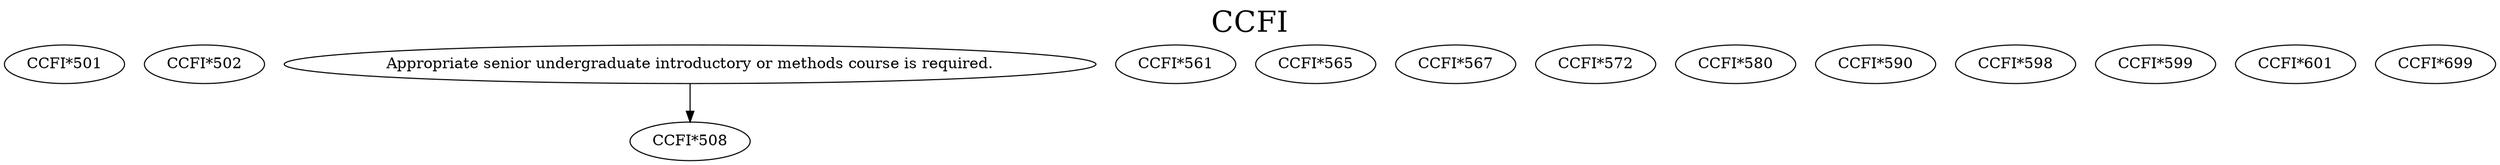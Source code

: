 digraph CCFI {
labelloc = "t";
label = "CCFI"
fontsize = 27;
"CCFI*501"
"CCFI*502"
"Appropriate senior undergraduate introductory or methods course is required." -> "CCFI*508" [style=solid]
"CCFI*561"
"CCFI*565"
"CCFI*567"
"CCFI*572"
"CCFI*580"
"CCFI*590"
"CCFI*598"
"CCFI*599"
"CCFI*601"
"CCFI*699"
}
